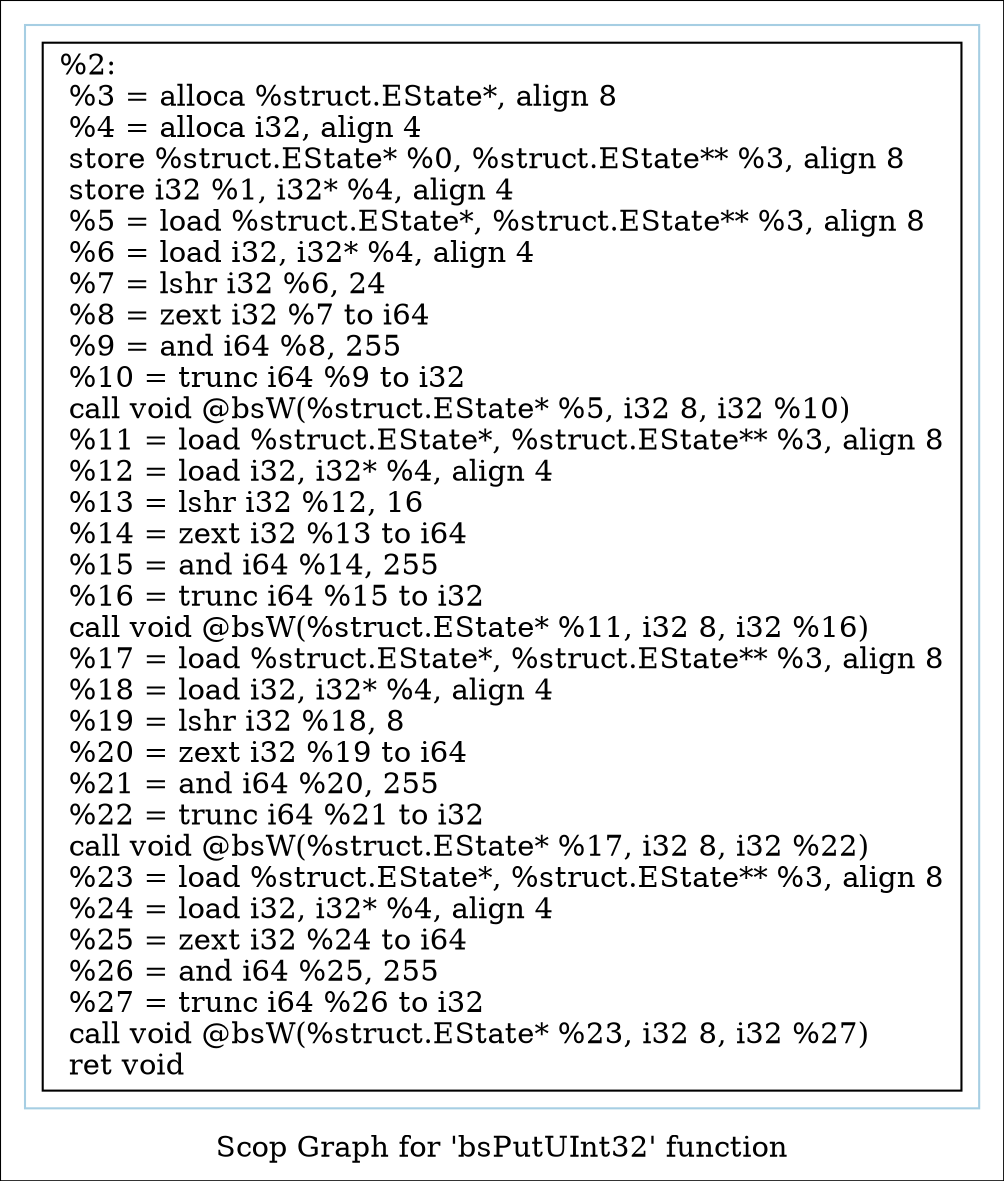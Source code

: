 digraph "Scop Graph for 'bsPutUInt32' function" {
	label="Scop Graph for 'bsPutUInt32' function";

	Node0x27d4050 [shape=record,label="{%2:\l  %3 = alloca %struct.EState*, align 8\l  %4 = alloca i32, align 4\l  store %struct.EState* %0, %struct.EState** %3, align 8\l  store i32 %1, i32* %4, align 4\l  %5 = load %struct.EState*, %struct.EState** %3, align 8\l  %6 = load i32, i32* %4, align 4\l  %7 = lshr i32 %6, 24\l  %8 = zext i32 %7 to i64\l  %9 = and i64 %8, 255\l  %10 = trunc i64 %9 to i32\l  call void @bsW(%struct.EState* %5, i32 8, i32 %10)\l  %11 = load %struct.EState*, %struct.EState** %3, align 8\l  %12 = load i32, i32* %4, align 4\l  %13 = lshr i32 %12, 16\l  %14 = zext i32 %13 to i64\l  %15 = and i64 %14, 255\l  %16 = trunc i64 %15 to i32\l  call void @bsW(%struct.EState* %11, i32 8, i32 %16)\l  %17 = load %struct.EState*, %struct.EState** %3, align 8\l  %18 = load i32, i32* %4, align 4\l  %19 = lshr i32 %18, 8\l  %20 = zext i32 %19 to i64\l  %21 = and i64 %20, 255\l  %22 = trunc i64 %21 to i32\l  call void @bsW(%struct.EState* %17, i32 8, i32 %22)\l  %23 = load %struct.EState*, %struct.EState** %3, align 8\l  %24 = load i32, i32* %4, align 4\l  %25 = zext i32 %24 to i64\l  %26 = and i64 %25, 255\l  %27 = trunc i64 %26 to i32\l  call void @bsW(%struct.EState* %23, i32 8, i32 %27)\l  ret void\l}"];
	colorscheme = "paired12"
        subgraph cluster_0x2913440 {
          label = "";
          style = solid;
          color = 1
          Node0x27d4050;
        }
}

